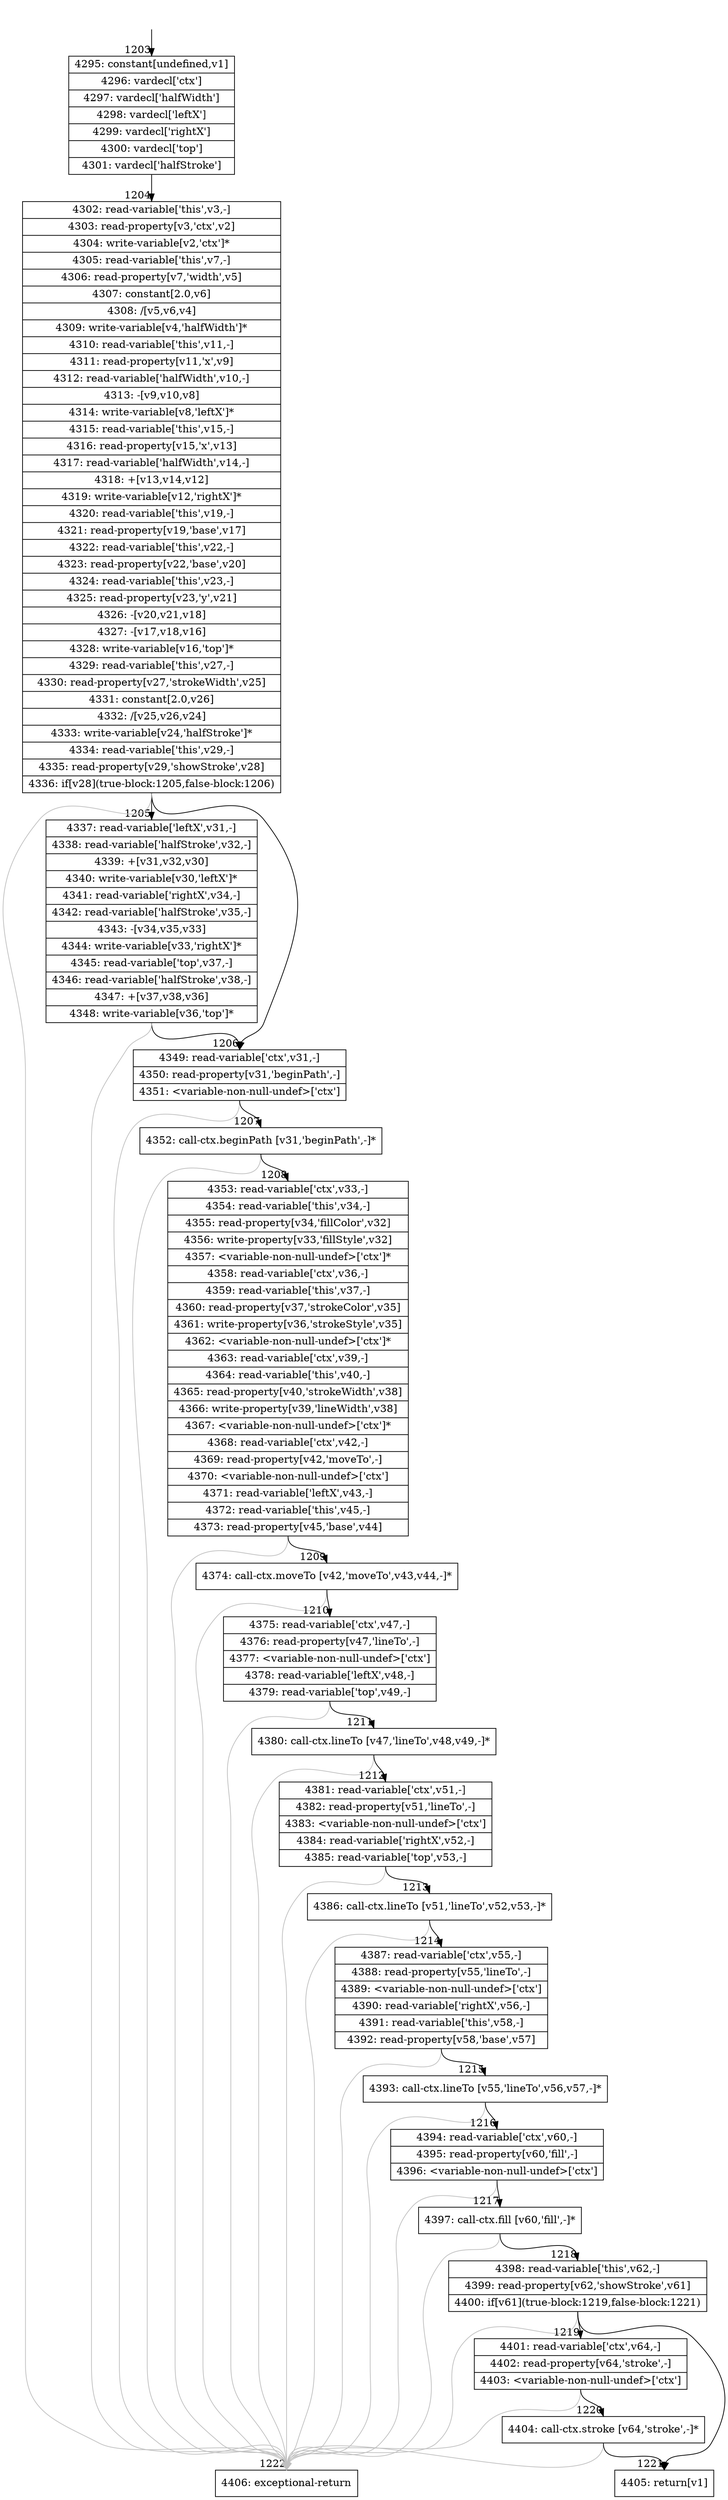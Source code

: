 digraph {
rankdir="TD"
BB_entry128[shape=none,label=""];
BB_entry128 -> BB1203 [tailport=s, headport=n, headlabel="    1203"]
BB1203 [shape=record label="{4295: constant[undefined,v1]|4296: vardecl['ctx']|4297: vardecl['halfWidth']|4298: vardecl['leftX']|4299: vardecl['rightX']|4300: vardecl['top']|4301: vardecl['halfStroke']}" ] 
BB1203 -> BB1204 [tailport=s, headport=n, headlabel="      1204"]
BB1204 [shape=record label="{4302: read-variable['this',v3,-]|4303: read-property[v3,'ctx',v2]|4304: write-variable[v2,'ctx']*|4305: read-variable['this',v7,-]|4306: read-property[v7,'width',v5]|4307: constant[2.0,v6]|4308: /[v5,v6,v4]|4309: write-variable[v4,'halfWidth']*|4310: read-variable['this',v11,-]|4311: read-property[v11,'x',v9]|4312: read-variable['halfWidth',v10,-]|4313: -[v9,v10,v8]|4314: write-variable[v8,'leftX']*|4315: read-variable['this',v15,-]|4316: read-property[v15,'x',v13]|4317: read-variable['halfWidth',v14,-]|4318: +[v13,v14,v12]|4319: write-variable[v12,'rightX']*|4320: read-variable['this',v19,-]|4321: read-property[v19,'base',v17]|4322: read-variable['this',v22,-]|4323: read-property[v22,'base',v20]|4324: read-variable['this',v23,-]|4325: read-property[v23,'y',v21]|4326: -[v20,v21,v18]|4327: -[v17,v18,v16]|4328: write-variable[v16,'top']*|4329: read-variable['this',v27,-]|4330: read-property[v27,'strokeWidth',v25]|4331: constant[2.0,v26]|4332: /[v25,v26,v24]|4333: write-variable[v24,'halfStroke']*|4334: read-variable['this',v29,-]|4335: read-property[v29,'showStroke',v28]|4336: if[v28](true-block:1205,false-block:1206)}" ] 
BB1204 -> BB1205 [tailport=s, headport=n, headlabel="      1205"]
BB1204 -> BB1206 [tailport=s, headport=n, headlabel="      1206"]
BB1204 -> BB1222 [tailport=s, headport=n, color=gray, headlabel="      1222"]
BB1205 [shape=record label="{4337: read-variable['leftX',v31,-]|4338: read-variable['halfStroke',v32,-]|4339: +[v31,v32,v30]|4340: write-variable[v30,'leftX']*|4341: read-variable['rightX',v34,-]|4342: read-variable['halfStroke',v35,-]|4343: -[v34,v35,v33]|4344: write-variable[v33,'rightX']*|4345: read-variable['top',v37,-]|4346: read-variable['halfStroke',v38,-]|4347: +[v37,v38,v36]|4348: write-variable[v36,'top']*}" ] 
BB1205 -> BB1206 [tailport=s, headport=n]
BB1205 -> BB1222 [tailport=s, headport=n, color=gray]
BB1206 [shape=record label="{4349: read-variable['ctx',v31,-]|4350: read-property[v31,'beginPath',-]|4351: \<variable-non-null-undef\>['ctx']}" ] 
BB1206 -> BB1207 [tailport=s, headport=n, headlabel="      1207"]
BB1206 -> BB1222 [tailport=s, headport=n, color=gray]
BB1207 [shape=record label="{4352: call-ctx.beginPath [v31,'beginPath',-]*}" ] 
BB1207 -> BB1208 [tailport=s, headport=n, headlabel="      1208"]
BB1207 -> BB1222 [tailport=s, headport=n, color=gray]
BB1208 [shape=record label="{4353: read-variable['ctx',v33,-]|4354: read-variable['this',v34,-]|4355: read-property[v34,'fillColor',v32]|4356: write-property[v33,'fillStyle',v32]|4357: \<variable-non-null-undef\>['ctx']*|4358: read-variable['ctx',v36,-]|4359: read-variable['this',v37,-]|4360: read-property[v37,'strokeColor',v35]|4361: write-property[v36,'strokeStyle',v35]|4362: \<variable-non-null-undef\>['ctx']*|4363: read-variable['ctx',v39,-]|4364: read-variable['this',v40,-]|4365: read-property[v40,'strokeWidth',v38]|4366: write-property[v39,'lineWidth',v38]|4367: \<variable-non-null-undef\>['ctx']*|4368: read-variable['ctx',v42,-]|4369: read-property[v42,'moveTo',-]|4370: \<variable-non-null-undef\>['ctx']|4371: read-variable['leftX',v43,-]|4372: read-variable['this',v45,-]|4373: read-property[v45,'base',v44]}" ] 
BB1208 -> BB1209 [tailport=s, headport=n, headlabel="      1209"]
BB1208 -> BB1222 [tailport=s, headport=n, color=gray]
BB1209 [shape=record label="{4374: call-ctx.moveTo [v42,'moveTo',v43,v44,-]*}" ] 
BB1209 -> BB1210 [tailport=s, headport=n, headlabel="      1210"]
BB1209 -> BB1222 [tailport=s, headport=n, color=gray]
BB1210 [shape=record label="{4375: read-variable['ctx',v47,-]|4376: read-property[v47,'lineTo',-]|4377: \<variable-non-null-undef\>['ctx']|4378: read-variable['leftX',v48,-]|4379: read-variable['top',v49,-]}" ] 
BB1210 -> BB1211 [tailport=s, headport=n, headlabel="      1211"]
BB1210 -> BB1222 [tailport=s, headport=n, color=gray]
BB1211 [shape=record label="{4380: call-ctx.lineTo [v47,'lineTo',v48,v49,-]*}" ] 
BB1211 -> BB1212 [tailport=s, headport=n, headlabel="      1212"]
BB1211 -> BB1222 [tailport=s, headport=n, color=gray]
BB1212 [shape=record label="{4381: read-variable['ctx',v51,-]|4382: read-property[v51,'lineTo',-]|4383: \<variable-non-null-undef\>['ctx']|4384: read-variable['rightX',v52,-]|4385: read-variable['top',v53,-]}" ] 
BB1212 -> BB1213 [tailport=s, headport=n, headlabel="      1213"]
BB1212 -> BB1222 [tailport=s, headport=n, color=gray]
BB1213 [shape=record label="{4386: call-ctx.lineTo [v51,'lineTo',v52,v53,-]*}" ] 
BB1213 -> BB1214 [tailport=s, headport=n, headlabel="      1214"]
BB1213 -> BB1222 [tailport=s, headport=n, color=gray]
BB1214 [shape=record label="{4387: read-variable['ctx',v55,-]|4388: read-property[v55,'lineTo',-]|4389: \<variable-non-null-undef\>['ctx']|4390: read-variable['rightX',v56,-]|4391: read-variable['this',v58,-]|4392: read-property[v58,'base',v57]}" ] 
BB1214 -> BB1215 [tailport=s, headport=n, headlabel="      1215"]
BB1214 -> BB1222 [tailport=s, headport=n, color=gray]
BB1215 [shape=record label="{4393: call-ctx.lineTo [v55,'lineTo',v56,v57,-]*}" ] 
BB1215 -> BB1216 [tailport=s, headport=n, headlabel="      1216"]
BB1215 -> BB1222 [tailport=s, headport=n, color=gray]
BB1216 [shape=record label="{4394: read-variable['ctx',v60,-]|4395: read-property[v60,'fill',-]|4396: \<variable-non-null-undef\>['ctx']}" ] 
BB1216 -> BB1217 [tailport=s, headport=n, headlabel="      1217"]
BB1216 -> BB1222 [tailport=s, headport=n, color=gray]
BB1217 [shape=record label="{4397: call-ctx.fill [v60,'fill',-]*}" ] 
BB1217 -> BB1218 [tailport=s, headport=n, headlabel="      1218"]
BB1217 -> BB1222 [tailport=s, headport=n, color=gray]
BB1218 [shape=record label="{4398: read-variable['this',v62,-]|4399: read-property[v62,'showStroke',v61]|4400: if[v61](true-block:1219,false-block:1221)}" ] 
BB1218 -> BB1219 [tailport=s, headport=n, headlabel="      1219"]
BB1218 -> BB1221 [tailport=s, headport=n, headlabel="      1221"]
BB1218 -> BB1222 [tailport=s, headport=n, color=gray]
BB1219 [shape=record label="{4401: read-variable['ctx',v64,-]|4402: read-property[v64,'stroke',-]|4403: \<variable-non-null-undef\>['ctx']}" ] 
BB1219 -> BB1220 [tailport=s, headport=n, headlabel="      1220"]
BB1219 -> BB1222 [tailport=s, headport=n, color=gray]
BB1220 [shape=record label="{4404: call-ctx.stroke [v64,'stroke',-]*}" ] 
BB1220 -> BB1221 [tailport=s, headport=n]
BB1220 -> BB1222 [tailport=s, headport=n, color=gray]
BB1221 [shape=record label="{4405: return[v1]}" ] 
BB1222 [shape=record label="{4406: exceptional-return}" ] 
//#$~ 1275
}
